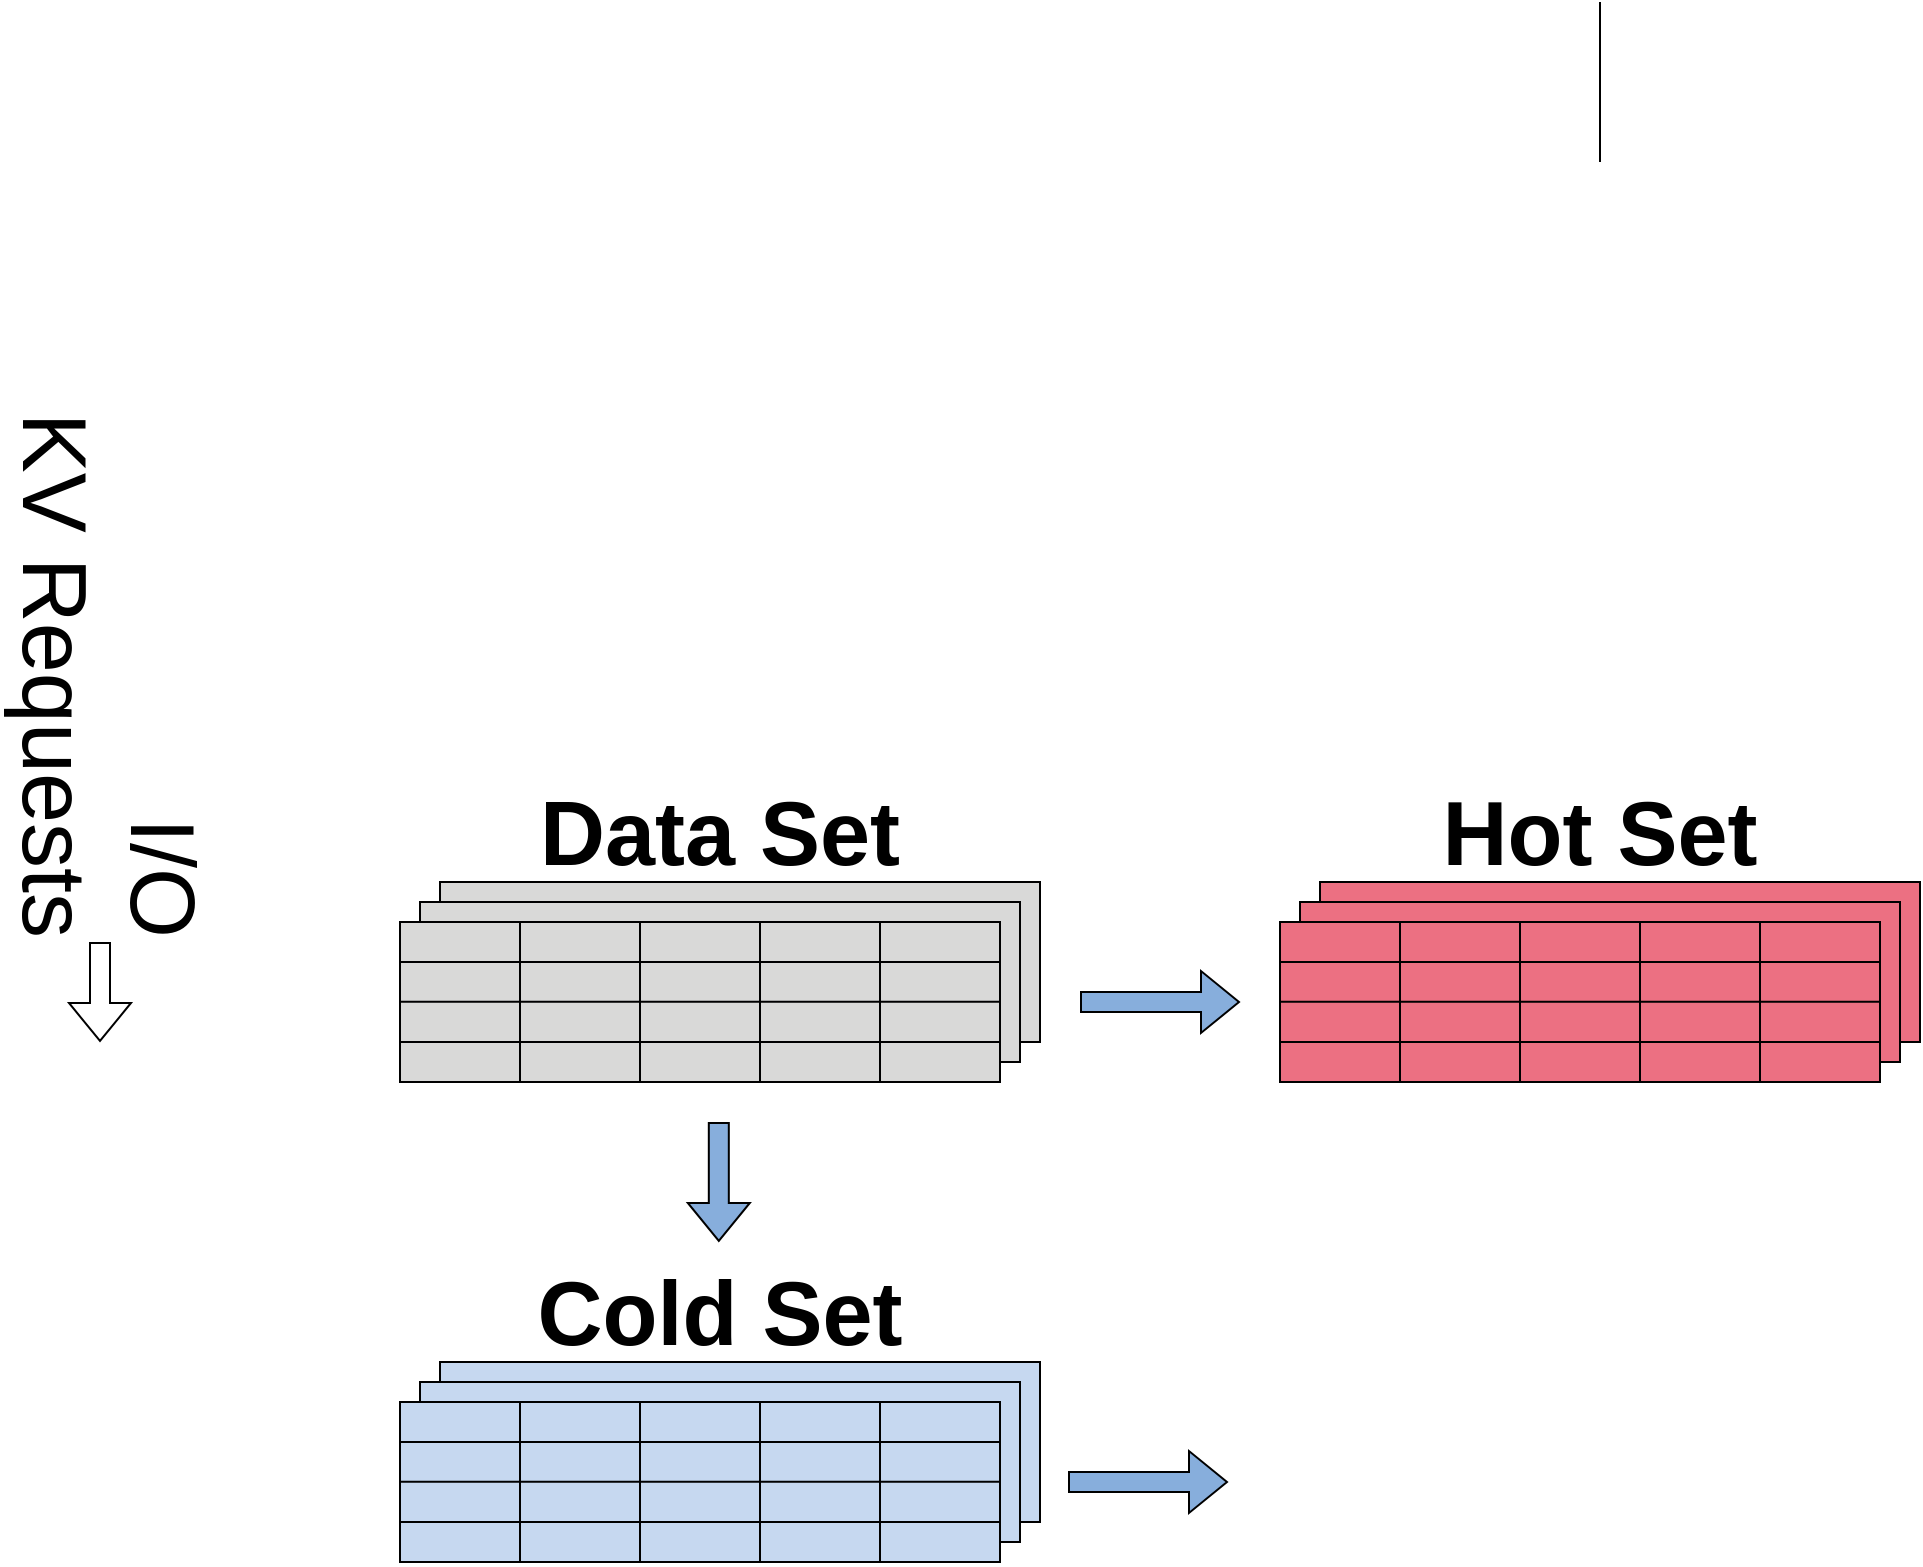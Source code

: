 <mxfile version="26.0.2">
  <diagram name="第 1 页" id="oLJNAEdhJsgSDibkkSxl">
    <mxGraphModel dx="3048" dy="1391" grid="1" gridSize="10" guides="1" tooltips="1" connect="1" arrows="1" fold="1" page="1" pageScale="1" pageWidth="827" pageHeight="1169" math="0" shadow="0">
      <root>
        <mxCell id="0" />
        <mxCell id="1" parent="0" />
        <mxCell id="gE1-QyrIkyjky4b_8ItB-25" value="" style="endArrow=none;html=1;rounded=0;" edge="1" parent="1">
          <mxGeometry width="50" height="50" relative="1" as="geometry">
            <mxPoint x="640" y="150" as="sourcePoint" />
            <mxPoint x="640" y="70" as="targetPoint" />
          </mxGeometry>
        </mxCell>
        <mxCell id="gE1-QyrIkyjky4b_8ItB-61" value="" style="group" vertex="1" connectable="0" parent="1">
          <mxGeometry x="40" y="690" width="320" height="160" as="geometry" />
        </mxCell>
        <mxCell id="gE1-QyrIkyjky4b_8ItB-36" value="" style="group" vertex="1" connectable="0" parent="gE1-QyrIkyjky4b_8ItB-61">
          <mxGeometry y="60" width="320" height="100" as="geometry" />
        </mxCell>
        <mxCell id="gE1-QyrIkyjky4b_8ItB-37" value="" style="dashed=0;fillStyle=auto;fillColor=#C6D8F0;gradientColor=none;" vertex="1" parent="gE1-QyrIkyjky4b_8ItB-36">
          <mxGeometry x="20" width="300" height="80" as="geometry" />
        </mxCell>
        <mxCell id="gE1-QyrIkyjky4b_8ItB-38" value="" style="dashed=0;fillStyle=auto;fillColor=#C6D8F0;gradientColor=none;" vertex="1" parent="gE1-QyrIkyjky4b_8ItB-36">
          <mxGeometry x="10" y="10" width="300" height="80" as="geometry" />
        </mxCell>
        <mxCell id="gE1-QyrIkyjky4b_8ItB-39" value="" style="dashed=0;fillStyle=auto;fillColor=#C6D8F0;gradientColor=none;" vertex="1" parent="gE1-QyrIkyjky4b_8ItB-36">
          <mxGeometry y="20" width="300" height="80" as="geometry" />
        </mxCell>
        <mxCell id="gE1-QyrIkyjky4b_8ItB-40" value="" style="endArrow=none;html=1;rounded=0;entryX=1;entryY=0.25;entryDx=0;entryDy=0;exitX=0;exitY=0.25;exitDx=0;exitDy=0;" edge="1" parent="gE1-QyrIkyjky4b_8ItB-36" source="gE1-QyrIkyjky4b_8ItB-39" target="gE1-QyrIkyjky4b_8ItB-39">
          <mxGeometry width="50" height="50" relative="1" as="geometry">
            <mxPoint x="180" y="-20" as="sourcePoint" />
            <mxPoint x="260" y="-20" as="targetPoint" />
          </mxGeometry>
        </mxCell>
        <mxCell id="gE1-QyrIkyjky4b_8ItB-41" value="" style="endArrow=none;html=1;rounded=0;entryX=1;entryY=0.25;entryDx=0;entryDy=0;exitX=0;exitY=0.25;exitDx=0;exitDy=0;" edge="1" parent="gE1-QyrIkyjky4b_8ItB-36">
          <mxGeometry width="50" height="50" relative="1" as="geometry">
            <mxPoint y="59.83" as="sourcePoint" />
            <mxPoint x="300" y="59.83" as="targetPoint" />
          </mxGeometry>
        </mxCell>
        <mxCell id="gE1-QyrIkyjky4b_8ItB-42" value="" style="endArrow=none;html=1;rounded=0;entryX=1;entryY=0.25;entryDx=0;entryDy=0;exitX=0;exitY=0.25;exitDx=0;exitDy=0;" edge="1" parent="gE1-QyrIkyjky4b_8ItB-36">
          <mxGeometry width="50" height="50" relative="1" as="geometry">
            <mxPoint y="80" as="sourcePoint" />
            <mxPoint x="300" y="80" as="targetPoint" />
          </mxGeometry>
        </mxCell>
        <mxCell id="gE1-QyrIkyjky4b_8ItB-43" value="" style="endArrow=none;html=1;rounded=0;" edge="1" parent="gE1-QyrIkyjky4b_8ItB-36">
          <mxGeometry width="50" height="50" relative="1" as="geometry">
            <mxPoint x="60" y="100" as="sourcePoint" />
            <mxPoint x="60" y="20" as="targetPoint" />
          </mxGeometry>
        </mxCell>
        <mxCell id="gE1-QyrIkyjky4b_8ItB-44" value="" style="endArrow=none;html=1;rounded=0;" edge="1" parent="gE1-QyrIkyjky4b_8ItB-36">
          <mxGeometry width="50" height="50" relative="1" as="geometry">
            <mxPoint x="120" y="100" as="sourcePoint" />
            <mxPoint x="120" y="20" as="targetPoint" />
          </mxGeometry>
        </mxCell>
        <mxCell id="gE1-QyrIkyjky4b_8ItB-45" value="" style="endArrow=none;html=1;rounded=0;" edge="1" parent="gE1-QyrIkyjky4b_8ItB-36">
          <mxGeometry width="50" height="50" relative="1" as="geometry">
            <mxPoint x="180" y="100" as="sourcePoint" />
            <mxPoint x="180" y="20" as="targetPoint" />
          </mxGeometry>
        </mxCell>
        <mxCell id="gE1-QyrIkyjky4b_8ItB-46" value="" style="endArrow=none;html=1;rounded=0;" edge="1" parent="gE1-QyrIkyjky4b_8ItB-36">
          <mxGeometry width="50" height="50" relative="1" as="geometry">
            <mxPoint x="240" y="100" as="sourcePoint" />
            <mxPoint x="240" y="20" as="targetPoint" />
          </mxGeometry>
        </mxCell>
        <mxCell id="gE1-QyrIkyjky4b_8ItB-60" value="Cold Set" style="text;strokeColor=none;align=center;fillColor=none;verticalAlign=middle;rounded=0;fontStyle=1;fontSize=45;" vertex="1" parent="gE1-QyrIkyjky4b_8ItB-61">
          <mxGeometry x="70" width="180" height="60" as="geometry" />
        </mxCell>
        <mxCell id="gE1-QyrIkyjky4b_8ItB-62" value="" style="group" vertex="1" connectable="0" parent="1">
          <mxGeometry x="40" y="450" width="320" height="160" as="geometry" />
        </mxCell>
        <mxCell id="gE1-QyrIkyjky4b_8ItB-9" value="Data Set" style="text;strokeColor=none;align=center;fillColor=none;verticalAlign=middle;rounded=0;fontStyle=1;fontSize=45;" vertex="1" parent="gE1-QyrIkyjky4b_8ItB-62">
          <mxGeometry x="70" width="180" height="60" as="geometry" />
        </mxCell>
        <mxCell id="gE1-QyrIkyjky4b_8ItB-35" value="" style="group" vertex="1" connectable="0" parent="gE1-QyrIkyjky4b_8ItB-62">
          <mxGeometry y="60" width="320" height="100" as="geometry" />
        </mxCell>
        <mxCell id="gE1-QyrIkyjky4b_8ItB-5" value="" style="dashed=0;fillStyle=auto;fillColor=#D9D9D8;gradientColor=none;" vertex="1" parent="gE1-QyrIkyjky4b_8ItB-35">
          <mxGeometry x="20" width="300" height="80" as="geometry" />
        </mxCell>
        <mxCell id="gE1-QyrIkyjky4b_8ItB-10" value="" style="dashed=0;fillStyle=auto;fillColor=#D9D9D8;gradientColor=none;" vertex="1" parent="gE1-QyrIkyjky4b_8ItB-35">
          <mxGeometry x="10" y="10" width="300" height="80" as="geometry" />
        </mxCell>
        <mxCell id="gE1-QyrIkyjky4b_8ItB-11" value="" style="dashed=0;fillStyle=auto;fillColor=#D9D9D8;gradientColor=none;" vertex="1" parent="gE1-QyrIkyjky4b_8ItB-35">
          <mxGeometry y="20" width="300" height="80" as="geometry" />
        </mxCell>
        <mxCell id="gE1-QyrIkyjky4b_8ItB-18" value="" style="endArrow=none;html=1;rounded=0;entryX=1;entryY=0.25;entryDx=0;entryDy=0;exitX=0;exitY=0.25;exitDx=0;exitDy=0;" edge="1" parent="gE1-QyrIkyjky4b_8ItB-35" source="gE1-QyrIkyjky4b_8ItB-11" target="gE1-QyrIkyjky4b_8ItB-11">
          <mxGeometry width="50" height="50" relative="1" as="geometry">
            <mxPoint x="180" y="-20" as="sourcePoint" />
            <mxPoint x="260" y="-20" as="targetPoint" />
          </mxGeometry>
        </mxCell>
        <mxCell id="gE1-QyrIkyjky4b_8ItB-22" value="" style="endArrow=none;html=1;rounded=0;entryX=1;entryY=0.25;entryDx=0;entryDy=0;exitX=0;exitY=0.25;exitDx=0;exitDy=0;" edge="1" parent="gE1-QyrIkyjky4b_8ItB-35">
          <mxGeometry width="50" height="50" relative="1" as="geometry">
            <mxPoint y="59.83" as="sourcePoint" />
            <mxPoint x="300" y="59.83" as="targetPoint" />
          </mxGeometry>
        </mxCell>
        <mxCell id="gE1-QyrIkyjky4b_8ItB-23" value="" style="endArrow=none;html=1;rounded=0;entryX=1;entryY=0.25;entryDx=0;entryDy=0;exitX=0;exitY=0.25;exitDx=0;exitDy=0;" edge="1" parent="gE1-QyrIkyjky4b_8ItB-35">
          <mxGeometry width="50" height="50" relative="1" as="geometry">
            <mxPoint y="80" as="sourcePoint" />
            <mxPoint x="300" y="80" as="targetPoint" />
          </mxGeometry>
        </mxCell>
        <mxCell id="gE1-QyrIkyjky4b_8ItB-26" value="" style="endArrow=none;html=1;rounded=0;" edge="1" parent="gE1-QyrIkyjky4b_8ItB-35">
          <mxGeometry width="50" height="50" relative="1" as="geometry">
            <mxPoint x="60" y="100" as="sourcePoint" />
            <mxPoint x="60" y="20" as="targetPoint" />
          </mxGeometry>
        </mxCell>
        <mxCell id="gE1-QyrIkyjky4b_8ItB-31" value="" style="endArrow=none;html=1;rounded=0;" edge="1" parent="gE1-QyrIkyjky4b_8ItB-35">
          <mxGeometry width="50" height="50" relative="1" as="geometry">
            <mxPoint x="120" y="100" as="sourcePoint" />
            <mxPoint x="120" y="20" as="targetPoint" />
          </mxGeometry>
        </mxCell>
        <mxCell id="gE1-QyrIkyjky4b_8ItB-32" value="" style="endArrow=none;html=1;rounded=0;" edge="1" parent="gE1-QyrIkyjky4b_8ItB-35">
          <mxGeometry width="50" height="50" relative="1" as="geometry">
            <mxPoint x="180" y="100" as="sourcePoint" />
            <mxPoint x="180" y="20" as="targetPoint" />
          </mxGeometry>
        </mxCell>
        <mxCell id="gE1-QyrIkyjky4b_8ItB-33" value="" style="endArrow=none;html=1;rounded=0;" edge="1" parent="gE1-QyrIkyjky4b_8ItB-35">
          <mxGeometry width="50" height="50" relative="1" as="geometry">
            <mxPoint x="240" y="100" as="sourcePoint" />
            <mxPoint x="240" y="20" as="targetPoint" />
          </mxGeometry>
        </mxCell>
        <mxCell id="gE1-QyrIkyjky4b_8ItB-63" value="" style="group" vertex="1" connectable="0" parent="1">
          <mxGeometry x="480" y="450" width="320" height="160" as="geometry" />
        </mxCell>
        <mxCell id="gE1-QyrIkyjky4b_8ItB-48" value="" style="group" vertex="1" connectable="0" parent="gE1-QyrIkyjky4b_8ItB-63">
          <mxGeometry y="60" width="320" height="100" as="geometry" />
        </mxCell>
        <mxCell id="gE1-QyrIkyjky4b_8ItB-49" value="" style="dashed=0;fillStyle=auto;fillColor=#EC7082;gradientColor=none;" vertex="1" parent="gE1-QyrIkyjky4b_8ItB-48">
          <mxGeometry x="20" width="300" height="80" as="geometry" />
        </mxCell>
        <mxCell id="gE1-QyrIkyjky4b_8ItB-50" value="" style="dashed=0;fillStyle=auto;fillColor=#EC7082;gradientColor=none;" vertex="1" parent="gE1-QyrIkyjky4b_8ItB-48">
          <mxGeometry x="10" y="10" width="300" height="80" as="geometry" />
        </mxCell>
        <mxCell id="gE1-QyrIkyjky4b_8ItB-51" value="" style="dashed=0;fillStyle=auto;fillColor=#EC7082;gradientColor=none;" vertex="1" parent="gE1-QyrIkyjky4b_8ItB-48">
          <mxGeometry y="20" width="300" height="80" as="geometry" />
        </mxCell>
        <mxCell id="gE1-QyrIkyjky4b_8ItB-52" value="" style="endArrow=none;html=1;rounded=0;entryX=1;entryY=0.25;entryDx=0;entryDy=0;exitX=0;exitY=0.25;exitDx=0;exitDy=0;" edge="1" parent="gE1-QyrIkyjky4b_8ItB-48" source="gE1-QyrIkyjky4b_8ItB-51" target="gE1-QyrIkyjky4b_8ItB-51">
          <mxGeometry width="50" height="50" relative="1" as="geometry">
            <mxPoint x="180" y="-20" as="sourcePoint" />
            <mxPoint x="260" y="-20" as="targetPoint" />
          </mxGeometry>
        </mxCell>
        <mxCell id="gE1-QyrIkyjky4b_8ItB-53" value="" style="endArrow=none;html=1;rounded=0;entryX=1;entryY=0.25;entryDx=0;entryDy=0;exitX=0;exitY=0.25;exitDx=0;exitDy=0;" edge="1" parent="gE1-QyrIkyjky4b_8ItB-48">
          <mxGeometry width="50" height="50" relative="1" as="geometry">
            <mxPoint y="59.83" as="sourcePoint" />
            <mxPoint x="300" y="59.83" as="targetPoint" />
          </mxGeometry>
        </mxCell>
        <mxCell id="gE1-QyrIkyjky4b_8ItB-54" value="" style="endArrow=none;html=1;rounded=0;entryX=1;entryY=0.25;entryDx=0;entryDy=0;exitX=0;exitY=0.25;exitDx=0;exitDy=0;" edge="1" parent="gE1-QyrIkyjky4b_8ItB-48">
          <mxGeometry width="50" height="50" relative="1" as="geometry">
            <mxPoint y="80" as="sourcePoint" />
            <mxPoint x="300" y="80" as="targetPoint" />
          </mxGeometry>
        </mxCell>
        <mxCell id="gE1-QyrIkyjky4b_8ItB-55" value="" style="endArrow=none;html=1;rounded=0;" edge="1" parent="gE1-QyrIkyjky4b_8ItB-48">
          <mxGeometry width="50" height="50" relative="1" as="geometry">
            <mxPoint x="60" y="100" as="sourcePoint" />
            <mxPoint x="60" y="20" as="targetPoint" />
          </mxGeometry>
        </mxCell>
        <mxCell id="gE1-QyrIkyjky4b_8ItB-56" value="" style="endArrow=none;html=1;rounded=0;" edge="1" parent="gE1-QyrIkyjky4b_8ItB-48">
          <mxGeometry width="50" height="50" relative="1" as="geometry">
            <mxPoint x="120" y="100" as="sourcePoint" />
            <mxPoint x="120" y="20" as="targetPoint" />
          </mxGeometry>
        </mxCell>
        <mxCell id="gE1-QyrIkyjky4b_8ItB-57" value="" style="endArrow=none;html=1;rounded=0;" edge="1" parent="gE1-QyrIkyjky4b_8ItB-48">
          <mxGeometry width="50" height="50" relative="1" as="geometry">
            <mxPoint x="180" y="100" as="sourcePoint" />
            <mxPoint x="180" y="20" as="targetPoint" />
          </mxGeometry>
        </mxCell>
        <mxCell id="gE1-QyrIkyjky4b_8ItB-58" value="" style="endArrow=none;html=1;rounded=0;" edge="1" parent="gE1-QyrIkyjky4b_8ItB-48">
          <mxGeometry width="50" height="50" relative="1" as="geometry">
            <mxPoint x="240" y="100" as="sourcePoint" />
            <mxPoint x="240" y="20" as="targetPoint" />
          </mxGeometry>
        </mxCell>
        <mxCell id="gE1-QyrIkyjky4b_8ItB-59" value="Hot Set" style="text;strokeColor=none;align=center;fillColor=none;verticalAlign=middle;rounded=0;fontStyle=1;fontSize=45;" vertex="1" parent="gE1-QyrIkyjky4b_8ItB-63">
          <mxGeometry x="70" width="180" height="60" as="geometry" />
        </mxCell>
        <mxCell id="gE1-QyrIkyjky4b_8ItB-64" value="" style="shape=flexArrow;endArrow=classic;html=1;rounded=0;fillColor=#87AEDC;" edge="1" parent="1">
          <mxGeometry width="50" height="50" relative="1" as="geometry">
            <mxPoint x="380" y="570" as="sourcePoint" />
            <mxPoint x="460" y="570" as="targetPoint" />
          </mxGeometry>
        </mxCell>
        <mxCell id="gE1-QyrIkyjky4b_8ItB-65" value="" style="shape=flexArrow;endArrow=classic;html=1;rounded=0;fillColor=#87AEDC;" edge="1" parent="1">
          <mxGeometry width="50" height="50" relative="1" as="geometry">
            <mxPoint x="374" y="810" as="sourcePoint" />
            <mxPoint x="454" y="810" as="targetPoint" />
          </mxGeometry>
        </mxCell>
        <mxCell id="gE1-QyrIkyjky4b_8ItB-66" value="" style="shape=flexArrow;endArrow=classic;html=1;rounded=0;fillColor=#87AEDC;" edge="1" parent="1">
          <mxGeometry width="50" height="50" relative="1" as="geometry">
            <mxPoint x="199.41" y="630" as="sourcePoint" />
            <mxPoint x="199.41" y="690" as="targetPoint" />
          </mxGeometry>
        </mxCell>
        <mxCell id="gE1-QyrIkyjky4b_8ItB-67" value="I/O&#xa;KV Requests" style="text;strokeColor=none;align=right;fillColor=none;verticalAlign=middle;rounded=0;direction=east;fontSize=45;rotation=90;labelPosition=center;verticalLabelPosition=middle;" vertex="1" parent="1">
          <mxGeometry x="-240" y="340" width="280" height="120" as="geometry" />
        </mxCell>
        <mxCell id="gE1-QyrIkyjky4b_8ItB-68" value="" style="shape=flexArrow;endArrow=classic;html=1;rounded=0;" edge="1" parent="1">
          <mxGeometry width="50" height="50" relative="1" as="geometry">
            <mxPoint x="-110" y="540" as="sourcePoint" />
            <mxPoint x="-110" y="590" as="targetPoint" />
          </mxGeometry>
        </mxCell>
      </root>
    </mxGraphModel>
  </diagram>
</mxfile>
